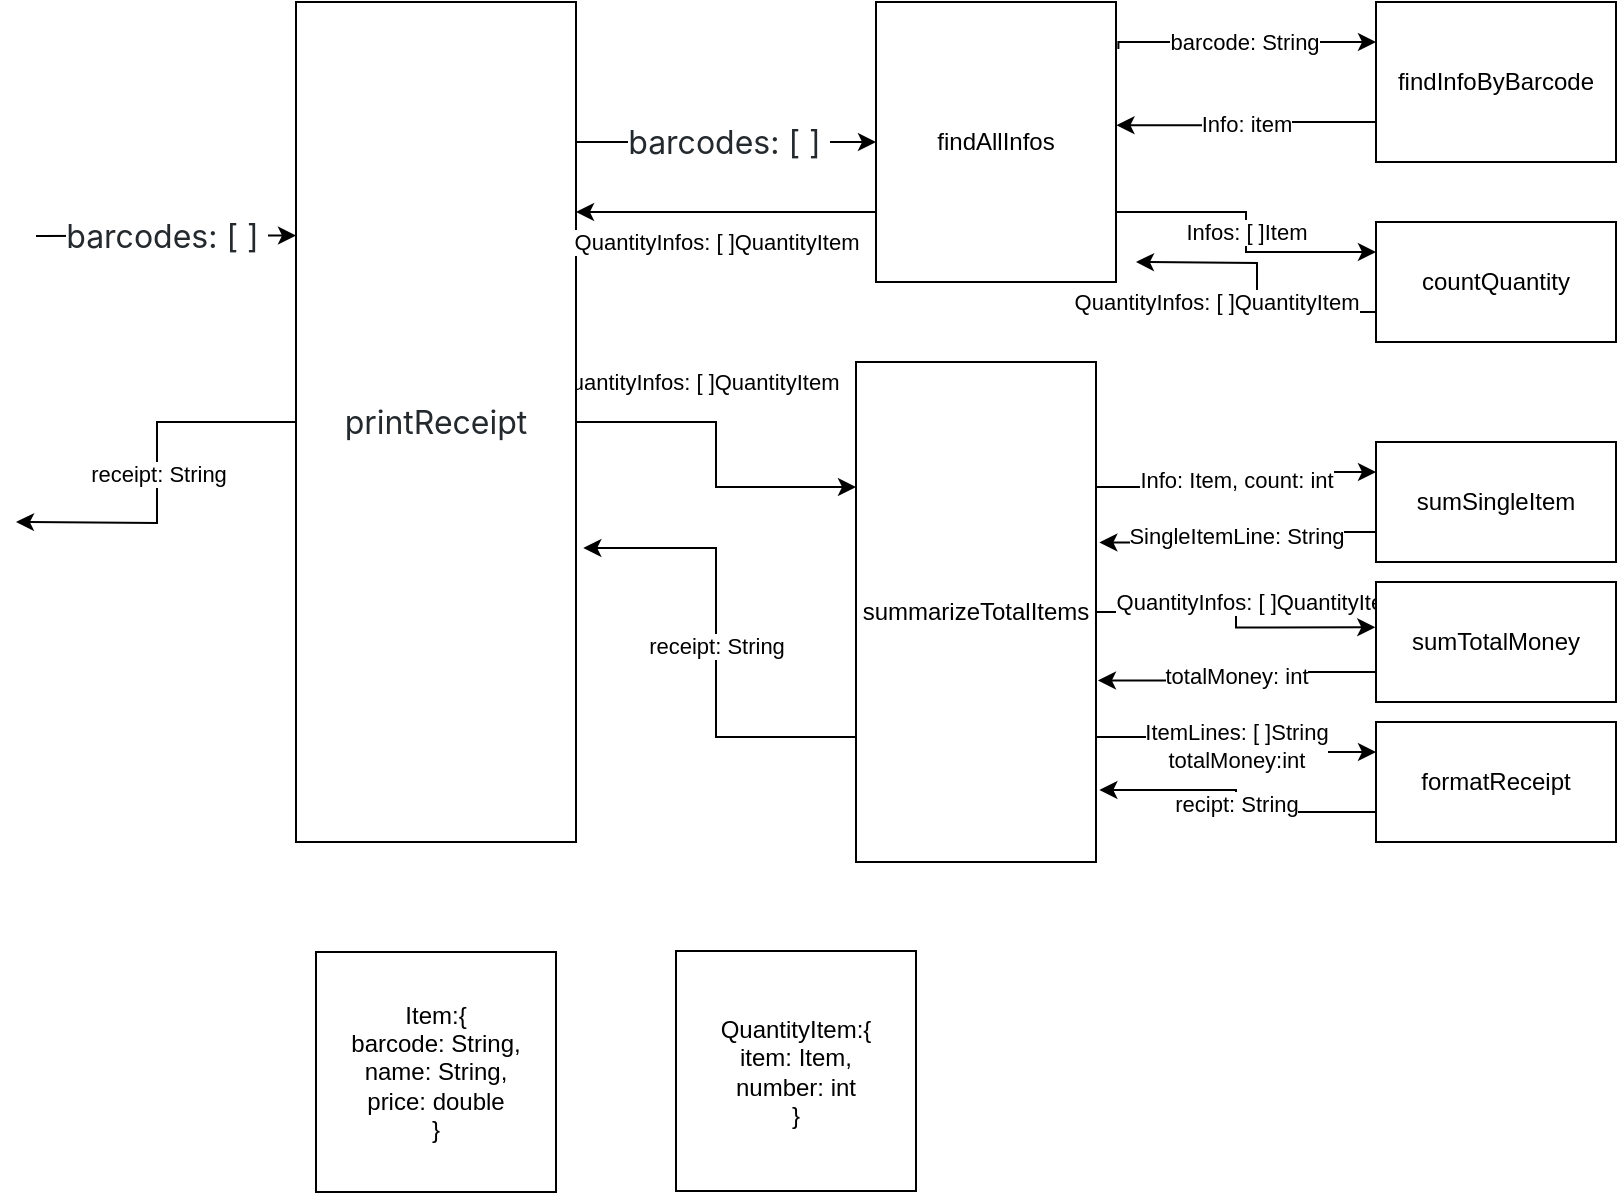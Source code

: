 <mxfile version="20.1.1" type="device"><diagram id="gFL6MtB583-Y-2NTYyoT" name="Page-1"><mxGraphModel dx="865" dy="483" grid="1" gridSize="10" guides="1" tooltips="1" connect="1" arrows="1" fold="1" page="1" pageScale="1" pageWidth="827" pageHeight="1169" math="0" shadow="0"><root><mxCell id="0"/><mxCell id="1" parent="0"/><mxCell id="D61rzI7B_NYYftogOVid-3" value="receipt: String" style="edgeStyle=orthogonalEdgeStyle;rounded=0;orthogonalLoop=1;jettySize=auto;html=1;" parent="1" source="D61rzI7B_NYYftogOVid-1" edge="1"><mxGeometry relative="1" as="geometry"><mxPoint x="10" y="310.0" as="targetPoint"/></mxGeometry></mxCell><mxCell id="D61rzI7B_NYYftogOVid-7" value="&lt;span style=&quot;color: rgb(36, 41, 46); font-family: -apple-system, BlinkMacSystemFont, &amp;quot;Segoe UI&amp;quot;, Helvetica, Arial, sans-serif, &amp;quot;Apple Color Emoji&amp;quot;, &amp;quot;Segoe UI Emoji&amp;quot;, &amp;quot;Segoe UI Symbol&amp;quot;; font-size: 16px; text-align: start;&quot;&gt;barcodes: [ ]&amp;nbsp;&lt;/span&gt;" style="edgeStyle=orthogonalEdgeStyle;rounded=0;orthogonalLoop=1;jettySize=auto;html=1;exitX=1;exitY=0.25;exitDx=0;exitDy=0;entryX=0;entryY=0.5;entryDx=0;entryDy=0;" parent="1" source="D61rzI7B_NYYftogOVid-1" target="D61rzI7B_NYYftogOVid-5" edge="1"><mxGeometry x="0.195" relative="1" as="geometry"><Array as="points"><mxPoint x="290" y="120"/></Array><mxPoint as="offset"/></mxGeometry></mxCell><mxCell id="D61rzI7B_NYYftogOVid-13" value="QuantityInfos: [ ]QuantityItem" style="edgeStyle=orthogonalEdgeStyle;rounded=0;orthogonalLoop=1;jettySize=auto;html=1;exitX=1;exitY=0.5;exitDx=0;exitDy=0;entryX=0;entryY=0.25;entryDx=0;entryDy=0;" parent="1" source="D61rzI7B_NYYftogOVid-1" target="D61rzI7B_NYYftogOVid-12" edge="1"><mxGeometry x="-0.304" y="20" relative="1" as="geometry"><mxPoint as="offset"/></mxGeometry></mxCell><mxCell id="D61rzI7B_NYYftogOVid-1" value="&lt;span style=&quot;color: rgb(36, 41, 46); font-family: -apple-system, BlinkMacSystemFont, &amp;quot;Segoe UI&amp;quot;, Helvetica, Arial, sans-serif, &amp;quot;Apple Color Emoji&amp;quot;, &amp;quot;Segoe UI Emoji&amp;quot;, &amp;quot;Segoe UI Symbol&amp;quot;; font-size: 16px; text-align: start; background-color: rgb(255, 255, 255);&quot;&gt;printReceipt&lt;/span&gt;" style="rounded=0;whiteSpace=wrap;html=1;" parent="1" vertex="1"><mxGeometry x="150" y="50" width="140" height="420" as="geometry"/></mxCell><mxCell id="D61rzI7B_NYYftogOVid-2" value="&lt;span style=&quot;color: rgb(36, 41, 46); font-family: -apple-system, BlinkMacSystemFont, &amp;quot;Segoe UI&amp;quot;, Helvetica, Arial, sans-serif, &amp;quot;Apple Color Emoji&amp;quot;, &amp;quot;Segoe UI Emoji&amp;quot;, &amp;quot;Segoe UI Symbol&amp;quot;; font-size: 16px; text-align: start;&quot;&gt;barcodes: [ ]&amp;nbsp;&lt;/span&gt;" style="endArrow=classic;html=1;rounded=0;entryX=0;entryY=0.278;entryDx=0;entryDy=0;entryPerimeter=0;" parent="1" target="D61rzI7B_NYYftogOVid-1" edge="1"><mxGeometry width="50" height="50" relative="1" as="geometry"><mxPoint x="20" y="167" as="sourcePoint"/><mxPoint x="90" y="180" as="targetPoint"/></mxGeometry></mxCell><mxCell id="D61rzI7B_NYYftogOVid-11" value="Info: item" style="edgeStyle=orthogonalEdgeStyle;rounded=0;orthogonalLoop=1;jettySize=auto;html=1;exitX=0;exitY=0.75;exitDx=0;exitDy=0;entryX=1.002;entryY=0.44;entryDx=0;entryDy=0;entryPerimeter=0;" parent="1" source="D61rzI7B_NYYftogOVid-4" target="D61rzI7B_NYYftogOVid-5" edge="1"><mxGeometry relative="1" as="geometry"/></mxCell><mxCell id="D61rzI7B_NYYftogOVid-4" value="findInfoByBarcode" style="rounded=0;whiteSpace=wrap;html=1;" parent="1" vertex="1"><mxGeometry x="690" y="50" width="120" height="80" as="geometry"/></mxCell><mxCell id="D61rzI7B_NYYftogOVid-8" value="QuantityInfos: [ ]QuantityItem" style="edgeStyle=orthogonalEdgeStyle;rounded=0;orthogonalLoop=1;jettySize=auto;html=1;exitX=0;exitY=0.75;exitDx=0;exitDy=0;entryX=1;entryY=0.25;entryDx=0;entryDy=0;" parent="1" source="D61rzI7B_NYYftogOVid-5" target="D61rzI7B_NYYftogOVid-1" edge="1"><mxGeometry x="0.067" y="15" relative="1" as="geometry"><mxPoint as="offset"/></mxGeometry></mxCell><mxCell id="D61rzI7B_NYYftogOVid-10" value="barcode: String" style="edgeStyle=orthogonalEdgeStyle;rounded=0;orthogonalLoop=1;jettySize=auto;html=1;exitX=1.01;exitY=0.168;exitDx=0;exitDy=0;entryX=0;entryY=0.25;entryDx=0;entryDy=0;exitPerimeter=0;" parent="1" source="D61rzI7B_NYYftogOVid-5" target="D61rzI7B_NYYftogOVid-4" edge="1"><mxGeometry relative="1" as="geometry"><Array as="points"><mxPoint x="561" y="70"/></Array></mxGeometry></mxCell><mxCell id="fnxw_4hHRFLnJ2Ar2n4Z-2" value="Infos: [ ]Item" style="edgeStyle=orthogonalEdgeStyle;rounded=0;orthogonalLoop=1;jettySize=auto;html=1;exitX=1;exitY=0.75;exitDx=0;exitDy=0;entryX=0;entryY=0.25;entryDx=0;entryDy=0;" edge="1" parent="1" source="D61rzI7B_NYYftogOVid-5" target="fnxw_4hHRFLnJ2Ar2n4Z-1"><mxGeometry relative="1" as="geometry"/></mxCell><mxCell id="D61rzI7B_NYYftogOVid-5" value="findAllInfos" style="rounded=0;whiteSpace=wrap;html=1;" parent="1" vertex="1"><mxGeometry x="440" y="50" width="120" height="140" as="geometry"/></mxCell><mxCell id="D61rzI7B_NYYftogOVid-9" value="Item:{&lt;br&gt;barcode: String,&lt;br&gt;name: String,&lt;br&gt;price: double&lt;br&gt;}" style="whiteSpace=wrap;html=1;aspect=fixed;" parent="1" vertex="1"><mxGeometry x="160" y="525" width="120" height="120" as="geometry"/></mxCell><mxCell id="D61rzI7B_NYYftogOVid-14" value="receipt: String" style="edgeStyle=orthogonalEdgeStyle;rounded=0;orthogonalLoop=1;jettySize=auto;html=1;exitX=0;exitY=0.75;exitDx=0;exitDy=0;entryX=1.026;entryY=0.65;entryDx=0;entryDy=0;entryPerimeter=0;" parent="1" source="D61rzI7B_NYYftogOVid-12" target="D61rzI7B_NYYftogOVid-1" edge="1"><mxGeometry relative="1" as="geometry"/></mxCell><mxCell id="D61rzI7B_NYYftogOVid-16" value="Info: Item, count: int" style="edgeStyle=orthogonalEdgeStyle;rounded=0;orthogonalLoop=1;jettySize=auto;html=1;exitX=1;exitY=0.25;exitDx=0;exitDy=0;entryX=0;entryY=0.25;entryDx=0;entryDy=0;" parent="1" source="D61rzI7B_NYYftogOVid-12" target="D61rzI7B_NYYftogOVid-15" edge="1"><mxGeometry relative="1" as="geometry"/></mxCell><mxCell id="D61rzI7B_NYYftogOVid-20" value="ItemLines: [ ]String&lt;br&gt;totalMoney:int" style="edgeStyle=orthogonalEdgeStyle;rounded=0;orthogonalLoop=1;jettySize=auto;html=1;exitX=1;exitY=0.75;exitDx=0;exitDy=0;entryX=0;entryY=0.25;entryDx=0;entryDy=0;" parent="1" source="D61rzI7B_NYYftogOVid-12" target="D61rzI7B_NYYftogOVid-18" edge="1"><mxGeometry relative="1" as="geometry"/></mxCell><mxCell id="fnxw_4hHRFLnJ2Ar2n4Z-6" style="edgeStyle=orthogonalEdgeStyle;rounded=0;orthogonalLoop=1;jettySize=auto;html=1;exitX=1;exitY=0.5;exitDx=0;exitDy=0;entryX=-0.003;entryY=0.378;entryDx=0;entryDy=0;entryPerimeter=0;" edge="1" parent="1" source="D61rzI7B_NYYftogOVid-12" target="fnxw_4hHRFLnJ2Ar2n4Z-5"><mxGeometry relative="1" as="geometry"/></mxCell><mxCell id="fnxw_4hHRFLnJ2Ar2n4Z-7" value="QuantityInfos: [ ]QuantityItem" style="edgeLabel;html=1;align=center;verticalAlign=middle;resizable=0;points=[];" vertex="1" connectable="0" parent="fnxw_4hHRFLnJ2Ar2n4Z-6"><mxGeometry x="0.193" y="1" relative="1" as="geometry"><mxPoint y="-12" as="offset"/></mxGeometry></mxCell><mxCell id="D61rzI7B_NYYftogOVid-12" value="summarizeTotalItems" style="rounded=0;whiteSpace=wrap;html=1;" parent="1" vertex="1"><mxGeometry x="430" y="230" width="120" height="250" as="geometry"/></mxCell><mxCell id="D61rzI7B_NYYftogOVid-17" value="SingleItemLine: String" style="edgeStyle=orthogonalEdgeStyle;rounded=0;orthogonalLoop=1;jettySize=auto;html=1;exitX=0;exitY=0.75;exitDx=0;exitDy=0;entryX=1.014;entryY=0.361;entryDx=0;entryDy=0;entryPerimeter=0;" parent="1" source="D61rzI7B_NYYftogOVid-15" target="D61rzI7B_NYYftogOVid-12" edge="1"><mxGeometry relative="1" as="geometry"/></mxCell><mxCell id="D61rzI7B_NYYftogOVid-15" value="sumSingleItem" style="rounded=0;whiteSpace=wrap;html=1;" parent="1" vertex="1"><mxGeometry x="690" y="270" width="120" height="60" as="geometry"/></mxCell><mxCell id="D61rzI7B_NYYftogOVid-21" value="recipt: String" style="edgeStyle=orthogonalEdgeStyle;rounded=0;orthogonalLoop=1;jettySize=auto;html=1;exitX=0;exitY=0.75;exitDx=0;exitDy=0;entryX=1.014;entryY=0.856;entryDx=0;entryDy=0;entryPerimeter=0;" parent="1" source="D61rzI7B_NYYftogOVid-18" target="D61rzI7B_NYYftogOVid-12" edge="1"><mxGeometry relative="1" as="geometry"/></mxCell><mxCell id="D61rzI7B_NYYftogOVid-18" value="formatReceipt" style="rounded=0;whiteSpace=wrap;html=1;" parent="1" vertex="1"><mxGeometry x="690" y="410" width="120" height="60" as="geometry"/></mxCell><mxCell id="fnxw_4hHRFLnJ2Ar2n4Z-3" value="QuantityInfos: [ ]QuantityItem" style="edgeStyle=orthogonalEdgeStyle;rounded=0;orthogonalLoop=1;jettySize=auto;html=1;exitX=0;exitY=0.75;exitDx=0;exitDy=0;" edge="1" parent="1" source="fnxw_4hHRFLnJ2Ar2n4Z-1"><mxGeometry x="0.448" y="20" relative="1" as="geometry"><mxPoint x="570" y="180" as="targetPoint"/><mxPoint as="offset"/></mxGeometry></mxCell><mxCell id="fnxw_4hHRFLnJ2Ar2n4Z-1" value="countQuantity" style="rounded=0;whiteSpace=wrap;html=1;" vertex="1" parent="1"><mxGeometry x="690" y="160" width="120" height="60" as="geometry"/></mxCell><mxCell id="fnxw_4hHRFLnJ2Ar2n4Z-4" value="QuantityItem:{&lt;br&gt;item: Item,&lt;br&gt;number: int&lt;br&gt;}" style="whiteSpace=wrap;html=1;aspect=fixed;" vertex="1" parent="1"><mxGeometry x="340" y="524.5" width="120" height="120" as="geometry"/></mxCell><mxCell id="fnxw_4hHRFLnJ2Ar2n4Z-8" value="totalMoney: int" style="edgeStyle=orthogonalEdgeStyle;rounded=0;orthogonalLoop=1;jettySize=auto;html=1;exitX=0;exitY=0.75;exitDx=0;exitDy=0;entryX=1.008;entryY=0.637;entryDx=0;entryDy=0;entryPerimeter=0;" edge="1" parent="1" source="fnxw_4hHRFLnJ2Ar2n4Z-5" target="D61rzI7B_NYYftogOVid-12"><mxGeometry relative="1" as="geometry"/></mxCell><mxCell id="fnxw_4hHRFLnJ2Ar2n4Z-5" value="sumTotalMoney" style="rounded=0;whiteSpace=wrap;html=1;" vertex="1" parent="1"><mxGeometry x="690" y="340" width="120" height="60" as="geometry"/></mxCell></root></mxGraphModel></diagram></mxfile>